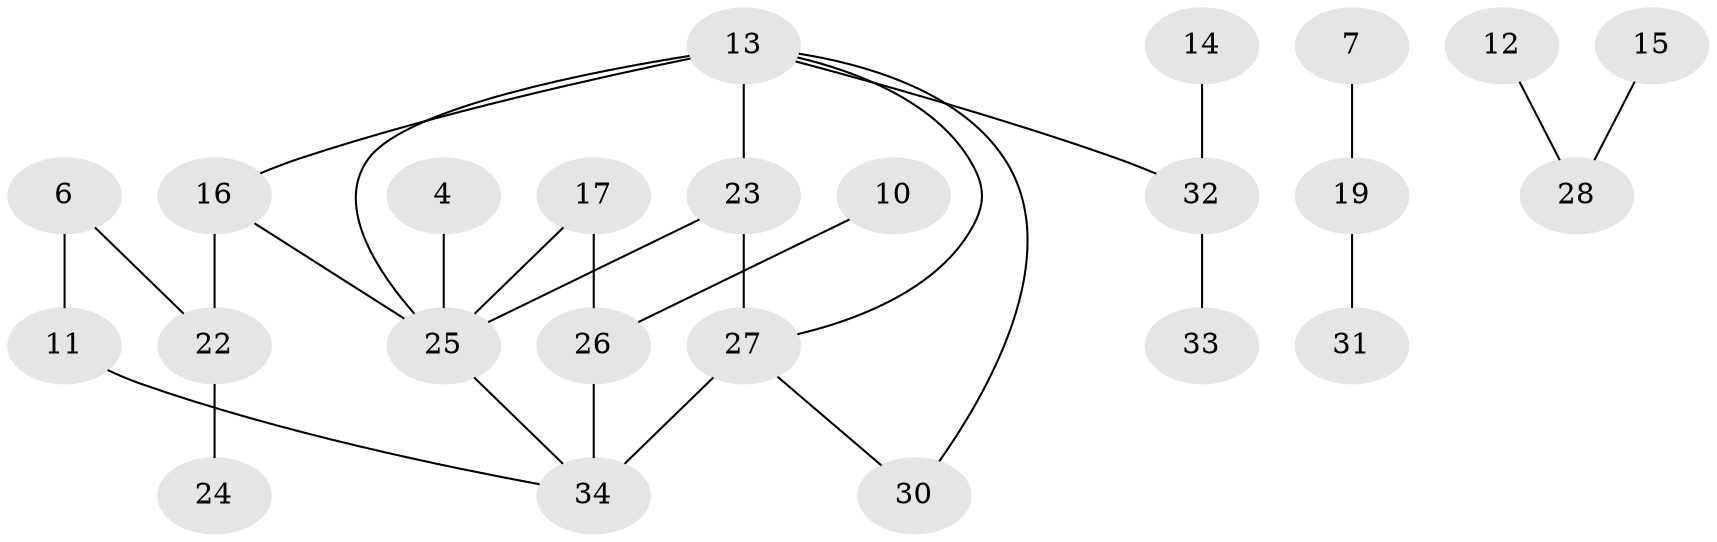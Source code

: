 // original degree distribution, {1: 0.29850746268656714, 3: 0.1791044776119403, 2: 0.29850746268656714, 0: 0.11940298507462686, 6: 0.014925373134328358, 5: 0.029850746268656716, 4: 0.05970149253731343}
// Generated by graph-tools (version 1.1) at 2025/00/03/09/25 03:00:45]
// undirected, 24 vertices, 28 edges
graph export_dot {
graph [start="1"]
  node [color=gray90,style=filled];
  4;
  6;
  7;
  10;
  11;
  12;
  13;
  14;
  15;
  16;
  17;
  19;
  22;
  23;
  24;
  25;
  26;
  27;
  28;
  30;
  31;
  32;
  33;
  34;
  4 -- 25 [weight=1.0];
  6 -- 11 [weight=1.0];
  6 -- 22 [weight=1.0];
  7 -- 19 [weight=1.0];
  10 -- 26 [weight=1.0];
  11 -- 34 [weight=1.0];
  12 -- 28 [weight=1.0];
  13 -- 16 [weight=1.0];
  13 -- 23 [weight=2.0];
  13 -- 25 [weight=1.0];
  13 -- 27 [weight=1.0];
  13 -- 30 [weight=1.0];
  13 -- 32 [weight=1.0];
  14 -- 32 [weight=1.0];
  15 -- 28 [weight=1.0];
  16 -- 22 [weight=1.0];
  16 -- 25 [weight=1.0];
  17 -- 25 [weight=1.0];
  17 -- 26 [weight=1.0];
  19 -- 31 [weight=1.0];
  22 -- 24 [weight=1.0];
  23 -- 25 [weight=1.0];
  23 -- 27 [weight=2.0];
  25 -- 34 [weight=1.0];
  26 -- 34 [weight=1.0];
  27 -- 30 [weight=1.0];
  27 -- 34 [weight=2.0];
  32 -- 33 [weight=1.0];
}
